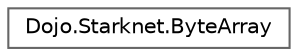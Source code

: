 digraph "Graphical Class Hierarchy"
{
 // LATEX_PDF_SIZE
  bgcolor="transparent";
  edge [fontname=Helvetica,fontsize=10,labelfontname=Helvetica,labelfontsize=10];
  node [fontname=Helvetica,fontsize=10,shape=box,height=0.2,width=0.4];
  rankdir="LR";
  Node0 [id="Node000000",label="Dojo.Starknet.ByteArray",height=0.2,width=0.4,color="grey40", fillcolor="white", style="filled",URL="$class_dojo_1_1_starknet_1_1_byte_array.html",tooltip=" "];
}
